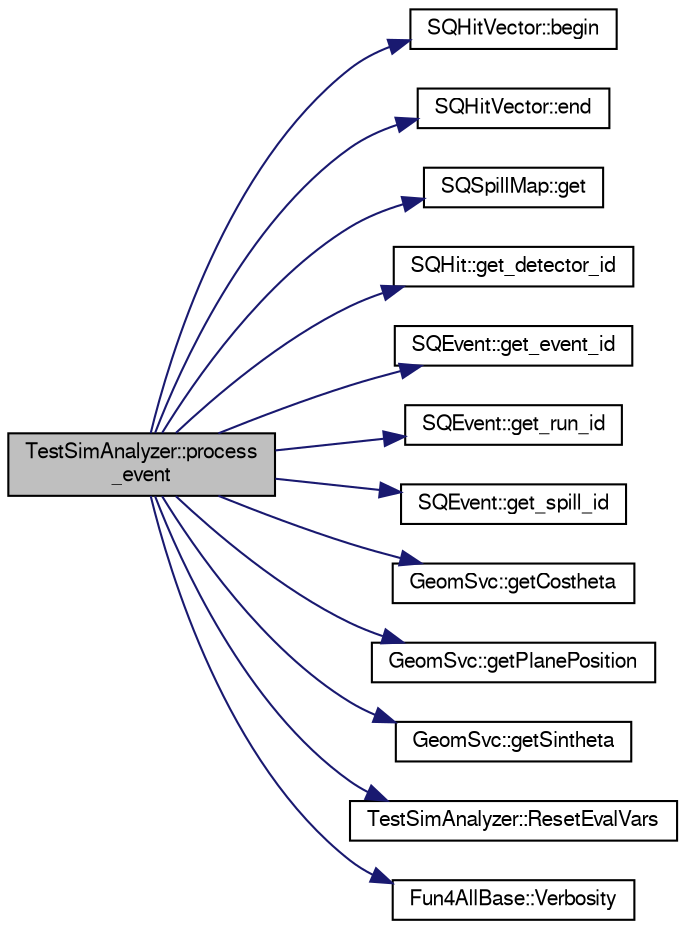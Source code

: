 digraph "TestSimAnalyzer::process_event"
{
  bgcolor="transparent";
  edge [fontname="FreeSans",fontsize="10",labelfontname="FreeSans",labelfontsize="10"];
  node [fontname="FreeSans",fontsize="10",shape=record];
  rankdir="LR";
  Node1 [label="TestSimAnalyzer::process\l_event",height=0.2,width=0.4,color="black", fillcolor="grey75", style="filled" fontcolor="black"];
  Node1 -> Node2 [color="midnightblue",fontsize="10",style="solid",fontname="FreeSans"];
  Node2 [label="SQHitVector::begin",height=0.2,width=0.4,color="black",URL="$d9/dbc/classSQHitVector.html#a194d01789d543dd623068b46c450e434"];
  Node1 -> Node3 [color="midnightblue",fontsize="10",style="solid",fontname="FreeSans"];
  Node3 [label="SQHitVector::end",height=0.2,width=0.4,color="black",URL="$d9/dbc/classSQHitVector.html#afc94725c2663f4280cabaa5754a57f17"];
  Node1 -> Node4 [color="midnightblue",fontsize="10",style="solid",fontname="FreeSans"];
  Node4 [label="SQSpillMap::get",height=0.2,width=0.4,color="black",URL="$d7/d87/classSQSpillMap.html#a1351e39720be4745cbed2b2a1f0f33ea"];
  Node1 -> Node5 [color="midnightblue",fontsize="10",style="solid",fontname="FreeSans"];
  Node5 [label="SQHit::get_detector_id",height=0.2,width=0.4,color="black",URL="$de/d79/classSQHit.html#acae7667f8a85fd1de5ae611b8c51fb33"];
  Node1 -> Node6 [color="midnightblue",fontsize="10",style="solid",fontname="FreeSans"];
  Node6 [label="SQEvent::get_event_id",height=0.2,width=0.4,color="black",URL="$d9/dd7/classSQEvent.html#ae99eb349fe38c0a3e655cadeecb8772a"];
  Node1 -> Node7 [color="midnightblue",fontsize="10",style="solid",fontname="FreeSans"];
  Node7 [label="SQEvent::get_run_id",height=0.2,width=0.4,color="black",URL="$d9/dd7/classSQEvent.html#a392d15330793852b00fa9bc842604dca"];
  Node1 -> Node8 [color="midnightblue",fontsize="10",style="solid",fontname="FreeSans"];
  Node8 [label="SQEvent::get_spill_id",height=0.2,width=0.4,color="black",URL="$d9/dd7/classSQEvent.html#ac6da8f0b44b8858c40d7e4ec97fe0680"];
  Node1 -> Node9 [color="midnightblue",fontsize="10",style="solid",fontname="FreeSans"];
  Node9 [label="GeomSvc::getCostheta",height=0.2,width=0.4,color="black",URL="$d0/da0/classGeomSvc.html#a23e7d026a79544283e2b654f3d0d5c8e"];
  Node1 -> Node10 [color="midnightblue",fontsize="10",style="solid",fontname="FreeSans"];
  Node10 [label="GeomSvc::getPlanePosition",height=0.2,width=0.4,color="black",URL="$d0/da0/classGeomSvc.html#a58a3d25847e956be5173e1c0241d8cc3"];
  Node1 -> Node11 [color="midnightblue",fontsize="10",style="solid",fontname="FreeSans"];
  Node11 [label="GeomSvc::getSintheta",height=0.2,width=0.4,color="black",URL="$d0/da0/classGeomSvc.html#a41346cb0bb159f91049cfc0a284c1b29"];
  Node1 -> Node12 [color="midnightblue",fontsize="10",style="solid",fontname="FreeSans"];
  Node12 [label="TestSimAnalyzer::ResetEvalVars",height=0.2,width=0.4,color="black",URL="$d6/d20/classTestSimAnalyzer.html#a598aff8ccabfcbdf3424861bb5cf0ec5"];
  Node1 -> Node13 [color="midnightblue",fontsize="10",style="solid",fontname="FreeSans"];
  Node13 [label="Fun4AllBase::Verbosity",height=0.2,width=0.4,color="black",URL="$d5/dec/classFun4AllBase.html#a8a5c77a92bdac6bc043476e132379a40",tooltip="Gets the verbosity of this module. "];
}
